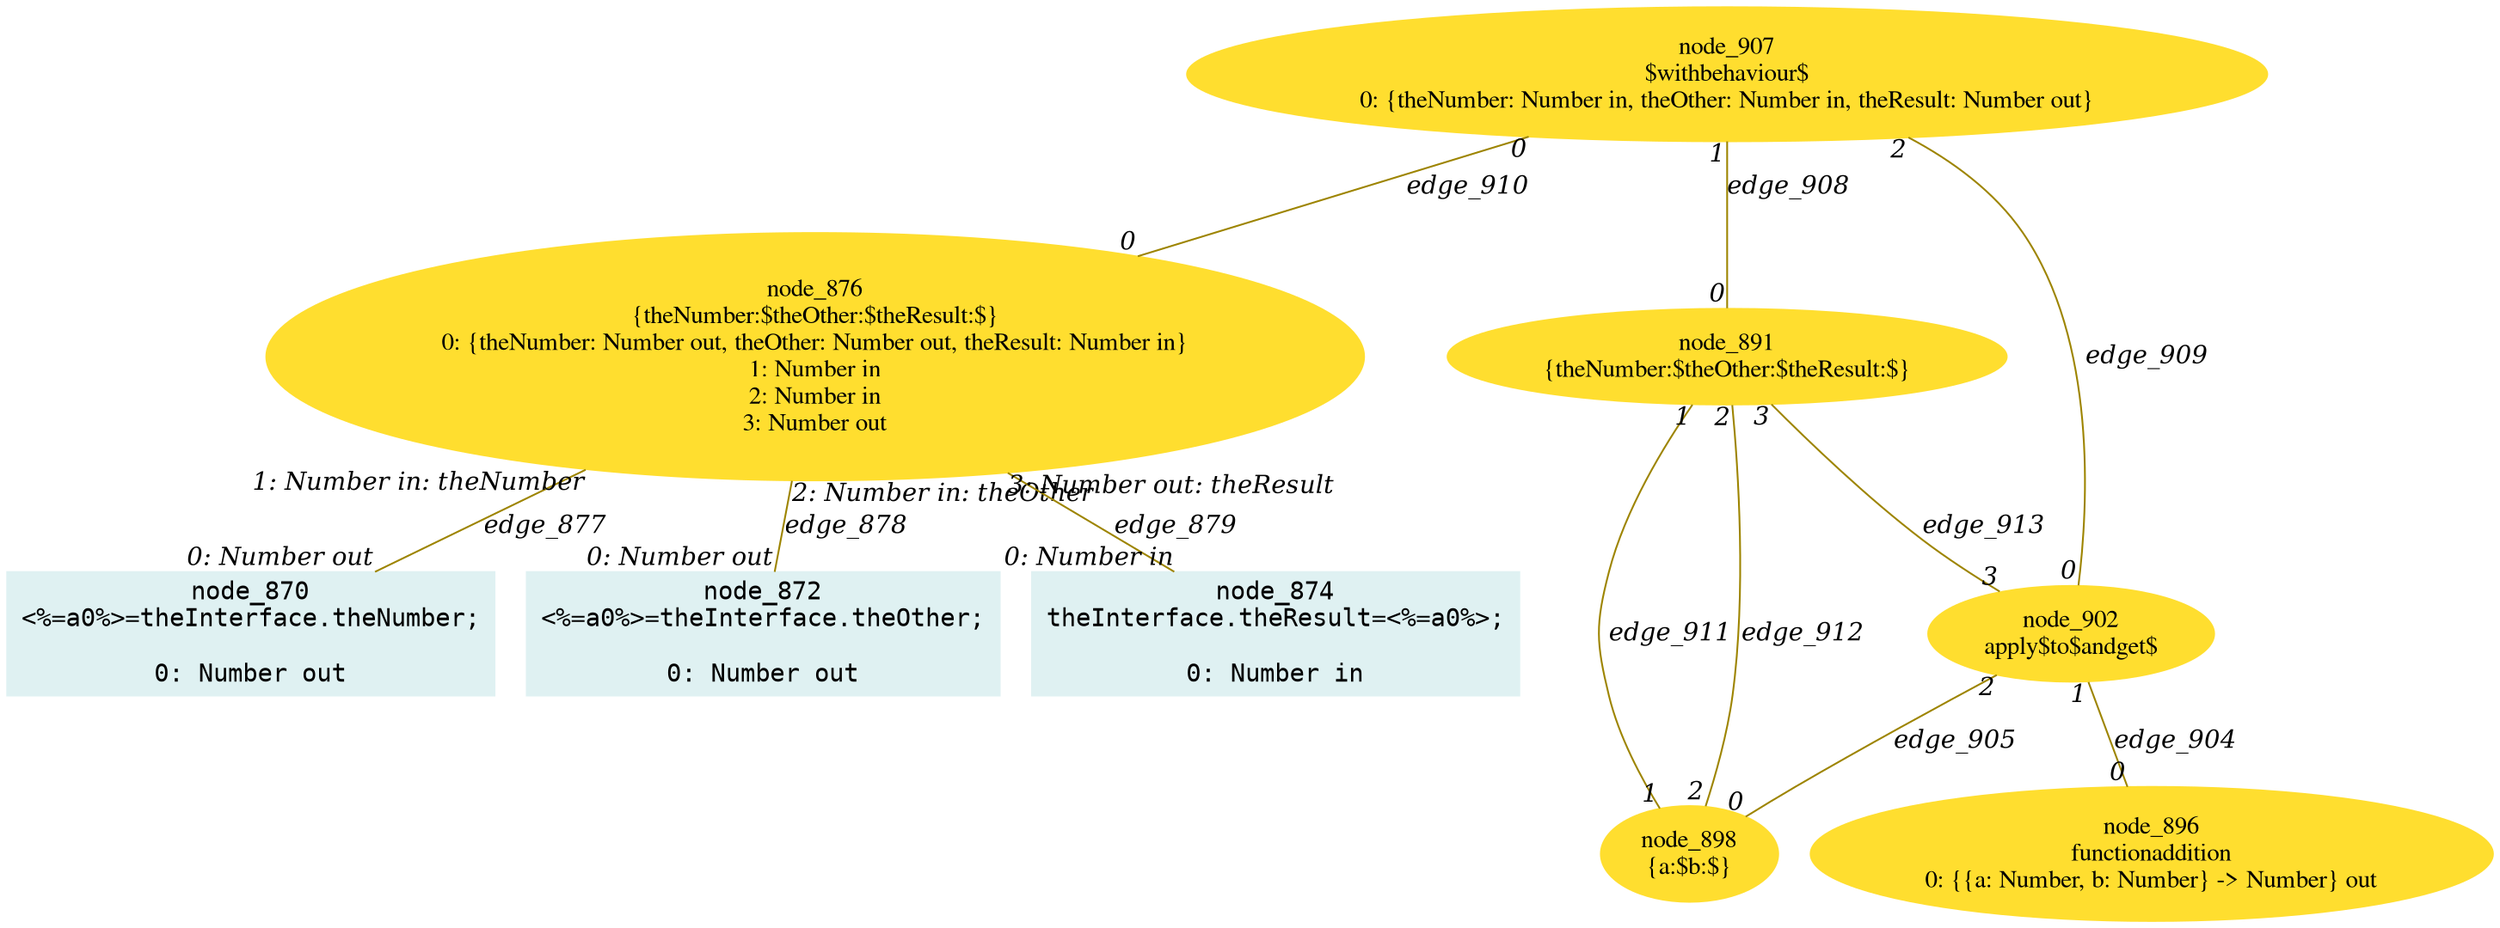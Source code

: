 digraph g{node_870 [shape="box", style="filled", color="#dff1f2", fontname="Courier", label="node_870
<%=a0%>=theInterface.theNumber;

0: Number out" ]
node_872 [shape="box", style="filled", color="#dff1f2", fontname="Courier", label="node_872
<%=a0%>=theInterface.theOther;

0: Number out" ]
node_874 [shape="box", style="filled", color="#dff1f2", fontname="Courier", label="node_874
theInterface.theResult=<%=a0%>;

0: Number in" ]
node_876 [shape="ellipse", style="filled", color="#ffde2f", fontname="Times", label="node_876
{theNumber:$theOther:$theResult:$}
0: {theNumber: Number out, theOther: Number out, theResult: Number in}
1: Number in
2: Number in
3: Number out" ]
node_891 [shape="ellipse", style="filled", color="#ffde2f", fontname="Times", label="node_891
{theNumber:$theOther:$theResult:$}
" ]
node_896 [shape="ellipse", style="filled", color="#ffde2f", fontname="Times", label="node_896
functionaddition
0: {{a: Number, b: Number} -> Number} out" ]
node_898 [shape="ellipse", style="filled", color="#ffde2f", fontname="Times", label="node_898
{a:$b:$}
" ]
node_902 [shape="ellipse", style="filled", color="#ffde2f", fontname="Times", label="node_902
apply$to$andget$
" ]
node_907 [shape="ellipse", style="filled", color="#ffde2f", fontname="Times", label="node_907
$withbehaviour$
0: {theNumber: Number in, theOther: Number in, theResult: Number out}" ]
node_876 -> node_870 [dir=none, arrowHead=none, fontname="Times-Italic", arrowsize=1, color="#9d8400", label="edge_877",  headlabel="0: Number out", taillabel="1: Number in: theNumber" ]
node_876 -> node_872 [dir=none, arrowHead=none, fontname="Times-Italic", arrowsize=1, color="#9d8400", label="edge_878",  headlabel="0: Number out", taillabel="2: Number in: theOther" ]
node_876 -> node_874 [dir=none, arrowHead=none, fontname="Times-Italic", arrowsize=1, color="#9d8400", label="edge_879",  headlabel="0: Number in", taillabel="3: Number out: theResult" ]
node_902 -> node_896 [dir=none, arrowHead=none, fontname="Times-Italic", arrowsize=1, color="#9d8400", label="edge_904",  headlabel="0", taillabel="1" ]
node_902 -> node_898 [dir=none, arrowHead=none, fontname="Times-Italic", arrowsize=1, color="#9d8400", label="edge_905",  headlabel="0", taillabel="2" ]
node_907 -> node_891 [dir=none, arrowHead=none, fontname="Times-Italic", arrowsize=1, color="#9d8400", label="edge_908",  headlabel="0", taillabel="1" ]
node_907 -> node_902 [dir=none, arrowHead=none, fontname="Times-Italic", arrowsize=1, color="#9d8400", label="edge_909",  headlabel="0", taillabel="2" ]
node_907 -> node_876 [dir=none, arrowHead=none, fontname="Times-Italic", arrowsize=1, color="#9d8400", label="edge_910",  headlabel="0", taillabel="0" ]
node_891 -> node_898 [dir=none, arrowHead=none, fontname="Times-Italic", arrowsize=1, color="#9d8400", label="edge_911",  headlabel="1", taillabel="1" ]
node_891 -> node_898 [dir=none, arrowHead=none, fontname="Times-Italic", arrowsize=1, color="#9d8400", label="edge_912",  headlabel="2", taillabel="2" ]
node_891 -> node_902 [dir=none, arrowHead=none, fontname="Times-Italic", arrowsize=1, color="#9d8400", label="edge_913",  headlabel="3", taillabel="3" ]
}